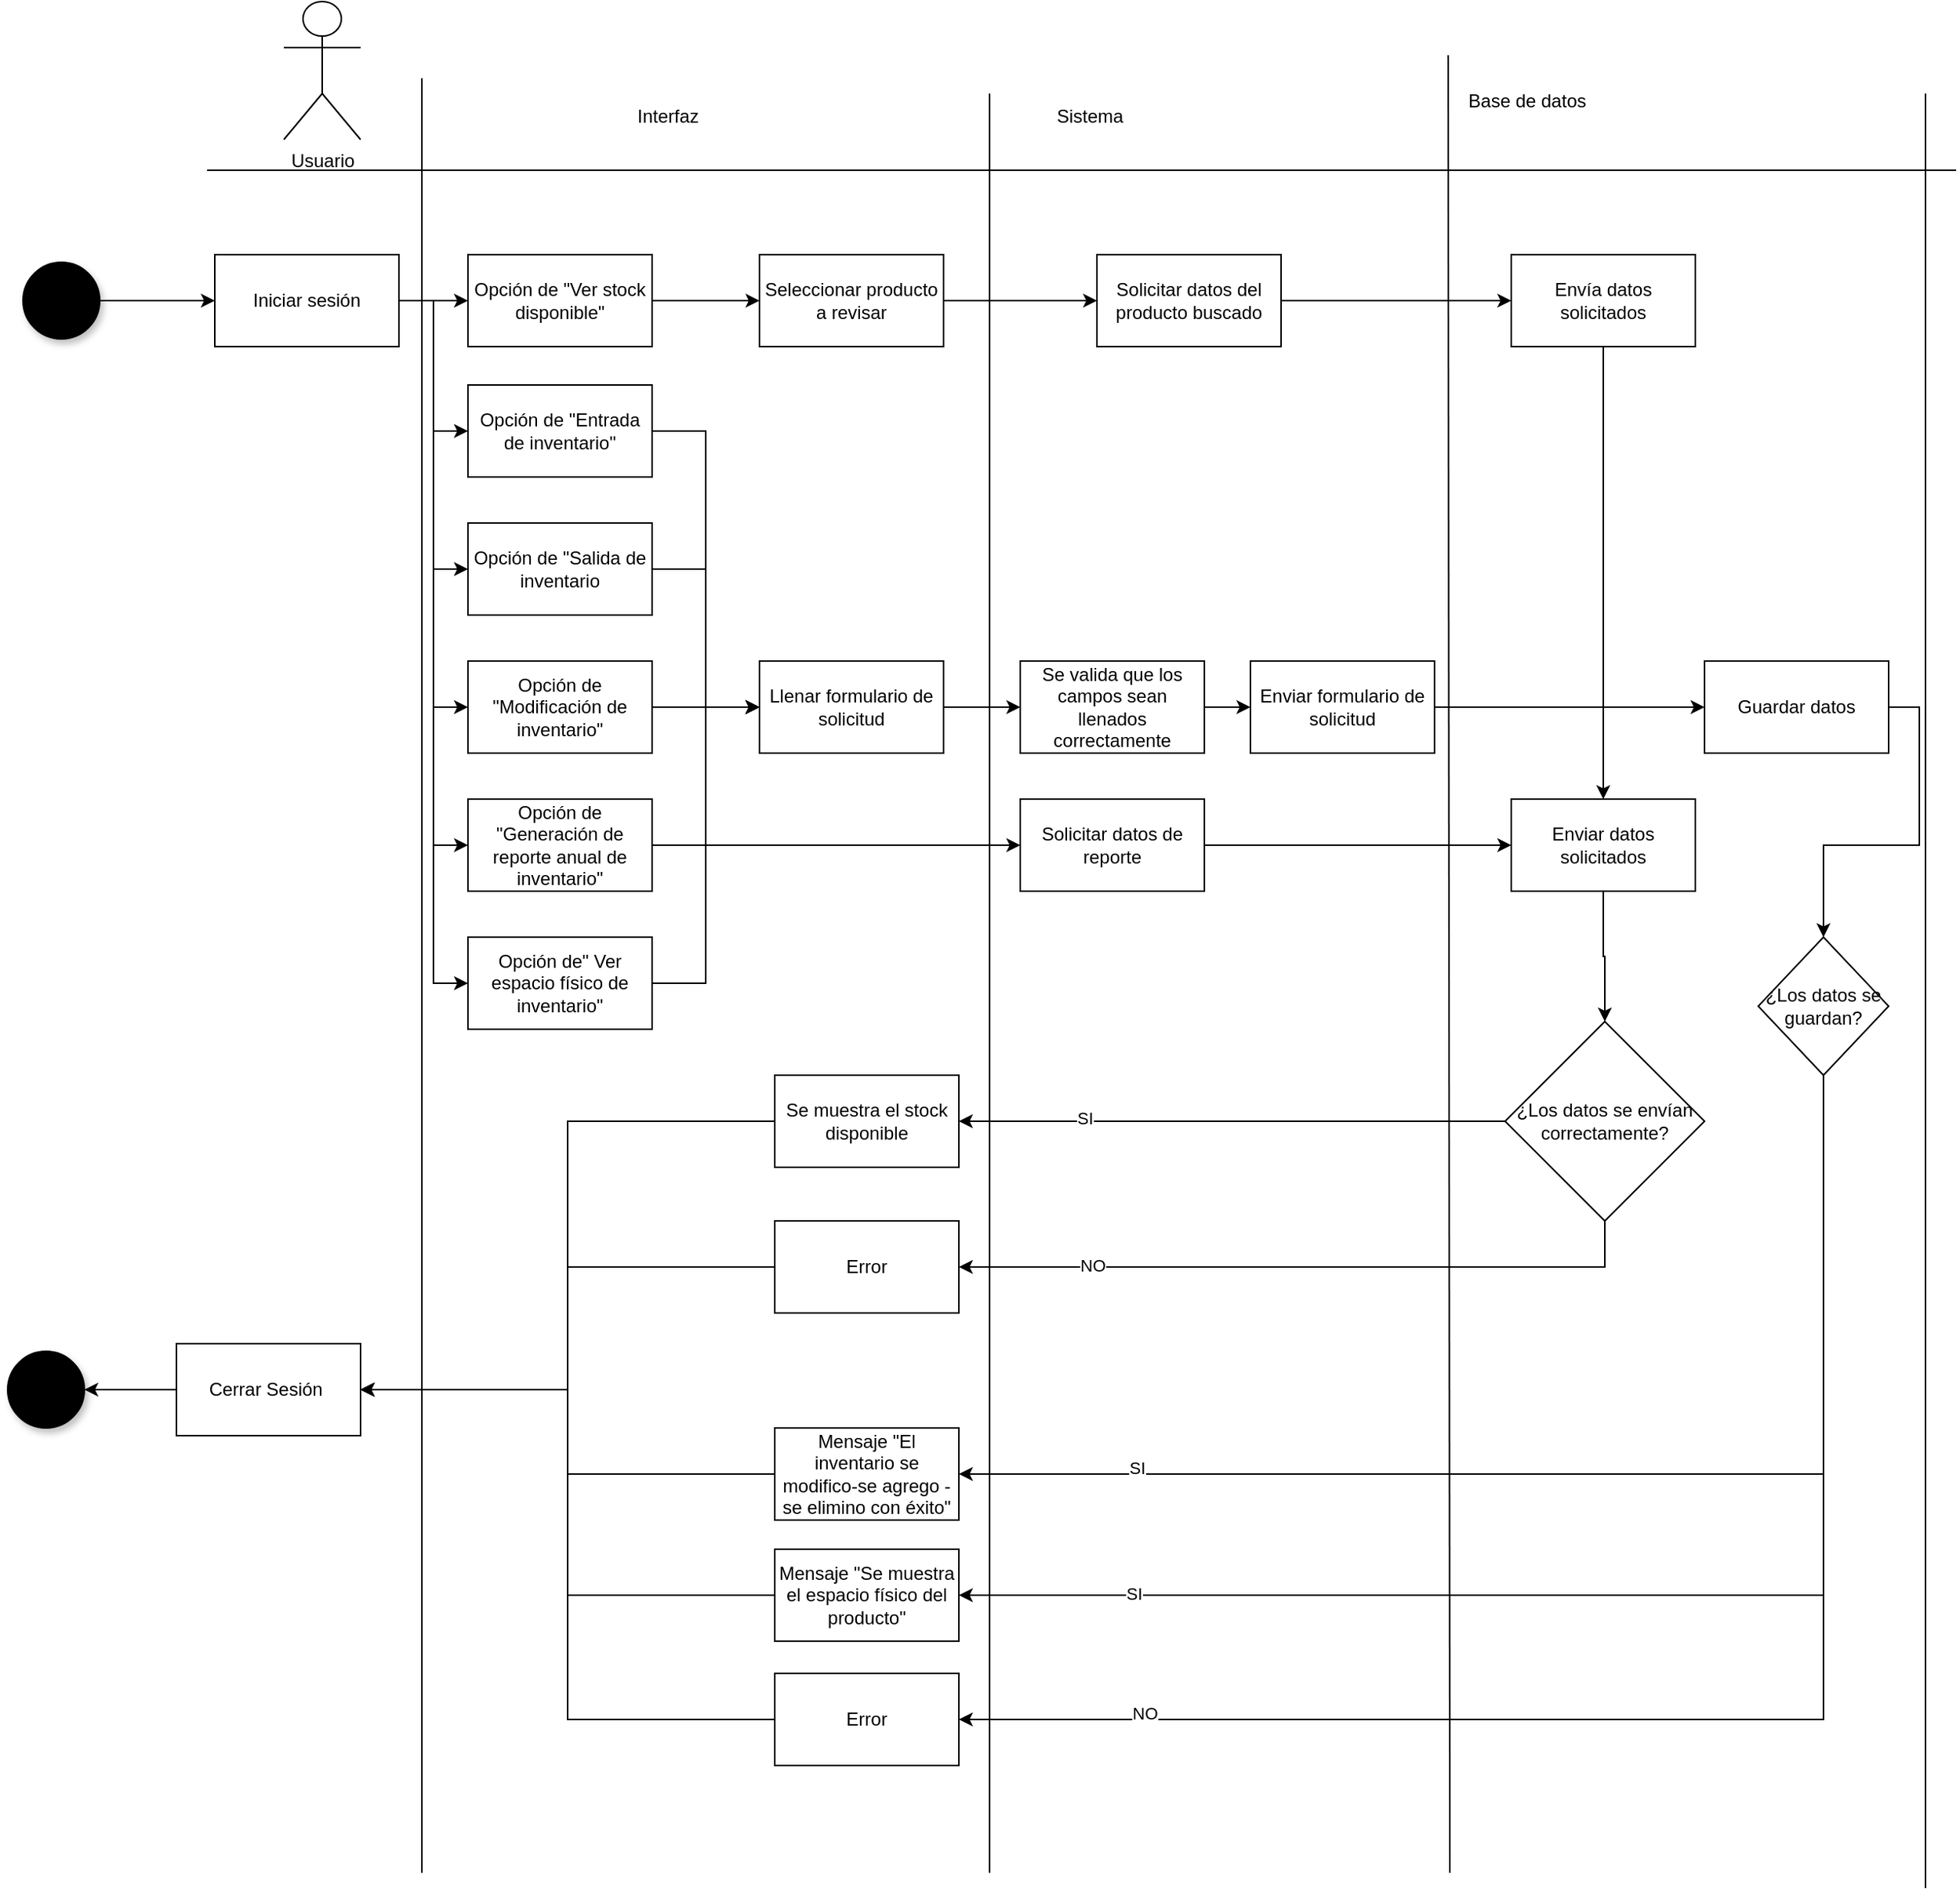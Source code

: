 <mxfile version="24.7.17">
  <diagram name="Página-1" id="9Mnr9bwkLFEtax_ciwYg">
    <mxGraphModel grid="1" page="1" gridSize="10" guides="1" tooltips="1" connect="1" arrows="1" fold="1" pageScale="1" pageWidth="827" pageHeight="1169" math="0" shadow="0">
      <root>
        <mxCell id="0" />
        <mxCell id="1" parent="0" />
        <mxCell id="sg6PDRcxMqlj18ELCd1W-1" value="" style="endArrow=none;html=1;rounded=0;" edge="1" parent="1">
          <mxGeometry width="50" height="50" relative="1" as="geometry">
            <mxPoint x="260" y="210" as="sourcePoint" />
            <mxPoint x="1400" y="210" as="targetPoint" />
          </mxGeometry>
        </mxCell>
        <mxCell id="sg6PDRcxMqlj18ELCd1W-2" value="" style="endArrow=none;html=1;rounded=0;" edge="1" parent="1">
          <mxGeometry width="50" height="50" relative="1" as="geometry">
            <mxPoint x="400" y="150" as="sourcePoint" />
            <mxPoint x="400" y="1320" as="targetPoint" />
          </mxGeometry>
        </mxCell>
        <mxCell id="sg6PDRcxMqlj18ELCd1W-3" value="" style="endArrow=none;html=1;rounded=0;" edge="1" parent="1">
          <mxGeometry width="50" height="50" relative="1" as="geometry">
            <mxPoint x="770" y="160" as="sourcePoint" />
            <mxPoint x="770" y="1320" as="targetPoint" />
          </mxGeometry>
        </mxCell>
        <mxCell id="sg6PDRcxMqlj18ELCd1W-4" value="" style="endArrow=none;html=1;rounded=0;" edge="1" parent="1">
          <mxGeometry width="50" height="50" relative="1" as="geometry">
            <mxPoint x="1068.89" y="135" as="sourcePoint" />
            <mxPoint x="1070" y="1320" as="targetPoint" />
          </mxGeometry>
        </mxCell>
        <mxCell id="sg6PDRcxMqlj18ELCd1W-5" value="" style="endArrow=none;html=1;rounded=0;" edge="1" parent="1">
          <mxGeometry width="50" height="50" relative="1" as="geometry">
            <mxPoint x="1380" y="160" as="sourcePoint" />
            <mxPoint x="1380" y="1330" as="targetPoint" />
          </mxGeometry>
        </mxCell>
        <mxCell id="sg6PDRcxMqlj18ELCd1W-6" value="Usuario" style="shape=umlActor;verticalLabelPosition=bottom;verticalAlign=top;html=1;outlineConnect=0;" vertex="1" parent="1">
          <mxGeometry x="310" y="100" width="50" height="90" as="geometry" />
        </mxCell>
        <mxCell id="sg6PDRcxMqlj18ELCd1W-7" value="Interfaz" style="text;html=1;align=center;verticalAlign=middle;resizable=0;points=[];autosize=1;strokeColor=none;fillColor=none;" vertex="1" parent="1">
          <mxGeometry x="530" y="160" width="60" height="30" as="geometry" />
        </mxCell>
        <mxCell id="sg6PDRcxMqlj18ELCd1W-8" value="Sistema" style="text;html=1;align=center;verticalAlign=middle;resizable=0;points=[];autosize=1;strokeColor=none;fillColor=none;" vertex="1" parent="1">
          <mxGeometry x="800" y="160" width="70" height="30" as="geometry" />
        </mxCell>
        <mxCell id="sg6PDRcxMqlj18ELCd1W-9" value="Base de datos" style="text;html=1;align=center;verticalAlign=middle;resizable=0;points=[];autosize=1;strokeColor=none;fillColor=none;" vertex="1" parent="1">
          <mxGeometry x="1070" y="150" width="100" height="30" as="geometry" />
        </mxCell>
        <mxCell id="sg6PDRcxMqlj18ELCd1W-10" value="" style="points=[[0.145,0.145,0],[0.5,0,0],[0.855,0.145,0],[1,0.5,0],[0.855,0.855,0],[0.5,1,0],[0.145,0.855,0],[0,0.5,0]];shape=mxgraph.bpmn.event;html=1;verticalLabelPosition=bottom;labelBackgroundColor=#ffffff;verticalAlign=top;align=center;perimeter=ellipsePerimeter;outlineConnect=0;aspect=fixed;outline=standard;symbol=general;shadow=1;strokeColor=default;fontFamily=Helvetica;fontSize=12;fontColor=default;fillColor=#000000;" vertex="1" parent="1">
          <mxGeometry x="130" y="980" width="50" height="50" as="geometry" />
        </mxCell>
        <mxCell id="sg6PDRcxMqlj18ELCd1W-11" value="" style="edgeStyle=orthogonalEdgeStyle;rounded=0;orthogonalLoop=1;jettySize=auto;html=1;" edge="1" parent="1" source="sg6PDRcxMqlj18ELCd1W-19" target="sg6PDRcxMqlj18ELCd1W-21">
          <mxGeometry relative="1" as="geometry" />
        </mxCell>
        <mxCell id="sg6PDRcxMqlj18ELCd1W-12" style="edgeStyle=orthogonalEdgeStyle;rounded=0;orthogonalLoop=1;jettySize=auto;html=1;exitX=1;exitY=0.5;exitDx=0;exitDy=0;entryX=0;entryY=0.5;entryDx=0;entryDy=0;" edge="1" parent="1" source="sg6PDRcxMqlj18ELCd1W-19" target="sg6PDRcxMqlj18ELCd1W-39">
          <mxGeometry relative="1" as="geometry" />
        </mxCell>
        <mxCell id="sg6PDRcxMqlj18ELCd1W-13" style="edgeStyle=orthogonalEdgeStyle;rounded=0;orthogonalLoop=1;jettySize=auto;html=1;exitX=1;exitY=0.5;exitDx=0;exitDy=0;entryX=0;entryY=0.5;entryDx=0;entryDy=0;" edge="1" parent="1" source="sg6PDRcxMqlj18ELCd1W-19" target="sg6PDRcxMqlj18ELCd1W-41">
          <mxGeometry relative="1" as="geometry" />
        </mxCell>
        <mxCell id="sg6PDRcxMqlj18ELCd1W-14" style="edgeStyle=orthogonalEdgeStyle;rounded=0;orthogonalLoop=1;jettySize=auto;html=1;exitX=1;exitY=0.5;exitDx=0;exitDy=0;entryX=0;entryY=0.5;entryDx=0;entryDy=0;" edge="1" parent="1" source="sg6PDRcxMqlj18ELCd1W-19" target="sg6PDRcxMqlj18ELCd1W-37">
          <mxGeometry relative="1" as="geometry" />
        </mxCell>
        <mxCell id="sg6PDRcxMqlj18ELCd1W-15" style="edgeStyle=orthogonalEdgeStyle;rounded=0;orthogonalLoop=1;jettySize=auto;html=1;exitX=1;exitY=0.5;exitDx=0;exitDy=0;entryX=0;entryY=0.5;entryDx=0;entryDy=0;" edge="1" parent="1" source="sg6PDRcxMqlj18ELCd1W-19" target="sg6PDRcxMqlj18ELCd1W-79">
          <mxGeometry relative="1" as="geometry" />
        </mxCell>
        <mxCell id="sg6PDRcxMqlj18ELCd1W-16" style="edgeStyle=orthogonalEdgeStyle;rounded=0;orthogonalLoop=1;jettySize=auto;html=1;exitX=1;exitY=0.5;exitDx=0;exitDy=0;entryX=0;entryY=0.5;entryDx=0;entryDy=0;" edge="1" parent="1" source="sg6PDRcxMqlj18ELCd1W-19" target="sg6PDRcxMqlj18ELCd1W-81">
          <mxGeometry relative="1" as="geometry" />
        </mxCell>
        <mxCell id="sg6PDRcxMqlj18ELCd1W-19" value="Iniciar sesión" style="rounded=0;whiteSpace=wrap;html=1;" vertex="1" parent="1">
          <mxGeometry x="265" y="265" width="120" height="60" as="geometry" />
        </mxCell>
        <mxCell id="sg6PDRcxMqlj18ELCd1W-110" style="edgeStyle=orthogonalEdgeStyle;rounded=0;orthogonalLoop=1;jettySize=auto;html=1;exitX=1;exitY=0.5;exitDx=0;exitDy=0;" edge="1" parent="1" source="sg6PDRcxMqlj18ELCd1W-21" target="sg6PDRcxMqlj18ELCd1W-87">
          <mxGeometry relative="1" as="geometry" />
        </mxCell>
        <mxCell id="sg6PDRcxMqlj18ELCd1W-21" value="Opción de &quot;Ver stock disponible&quot;" style="rounded=0;whiteSpace=wrap;html=1;" vertex="1" parent="1">
          <mxGeometry x="430" y="265" width="120" height="60" as="geometry" />
        </mxCell>
        <mxCell id="sg6PDRcxMqlj18ELCd1W-22" style="edgeStyle=orthogonalEdgeStyle;rounded=0;orthogonalLoop=1;jettySize=auto;html=1;exitX=1;exitY=0.5;exitDx=0;exitDy=0;exitPerimeter=0;entryX=0;entryY=0.5;entryDx=0;entryDy=0;" edge="1" parent="1" source="sg6PDRcxMqlj18ELCd1W-23" target="sg6PDRcxMqlj18ELCd1W-19">
          <mxGeometry relative="1" as="geometry" />
        </mxCell>
        <mxCell id="sg6PDRcxMqlj18ELCd1W-23" value="" style="points=[[0.145,0.145,0],[0.5,0,0],[0.855,0.145,0],[1,0.5,0],[0.855,0.855,0],[0.5,1,0],[0.145,0.855,0],[0,0.5,0]];shape=mxgraph.bpmn.event;html=1;verticalLabelPosition=bottom;labelBackgroundColor=#ffffff;verticalAlign=top;align=center;perimeter=ellipsePerimeter;outlineConnect=0;aspect=fixed;outline=standard;symbol=general;shadow=1;strokeColor=default;fontFamily=Helvetica;fontSize=12;fontColor=default;fillColor=#000000;" vertex="1" parent="1">
          <mxGeometry x="140" y="270" width="50" height="50" as="geometry" />
        </mxCell>
        <mxCell id="sg6PDRcxMqlj18ELCd1W-24" style="edgeStyle=orthogonalEdgeStyle;rounded=0;orthogonalLoop=1;jettySize=auto;html=1;exitX=1;exitY=0.5;exitDx=0;exitDy=0;entryX=0.5;entryY=0;entryDx=0;entryDy=0;" edge="1" parent="1" source="sg6PDRcxMqlj18ELCd1W-25" target="sg6PDRcxMqlj18ELCd1W-35">
          <mxGeometry relative="1" as="geometry" />
        </mxCell>
        <mxCell id="sg6PDRcxMqlj18ELCd1W-25" value="Guardar datos" style="rounded=0;whiteSpace=wrap;html=1;" vertex="1" parent="1">
          <mxGeometry x="1236" y="530" width="120" height="60" as="geometry" />
        </mxCell>
        <mxCell id="sg6PDRcxMqlj18ELCd1W-112" style="edgeStyle=orthogonalEdgeStyle;rounded=0;orthogonalLoop=1;jettySize=auto;html=1;exitX=1;exitY=0.5;exitDx=0;exitDy=0;" edge="1" parent="1" source="sg6PDRcxMqlj18ELCd1W-28" target="sg6PDRcxMqlj18ELCd1W-45">
          <mxGeometry relative="1" as="geometry" />
        </mxCell>
        <mxCell id="sg6PDRcxMqlj18ELCd1W-28" value="Se valida que los campos sean llenados correctamente" style="rounded=0;whiteSpace=wrap;html=1;" vertex="1" parent="1">
          <mxGeometry x="790" y="530" width="120" height="60" as="geometry" />
        </mxCell>
        <mxCell id="sg6PDRcxMqlj18ELCd1W-29" style="edgeStyle=orthogonalEdgeStyle;rounded=0;orthogonalLoop=1;jettySize=auto;html=1;exitX=0.5;exitY=1;exitDx=0;exitDy=0;entryX=0.5;entryY=0;entryDx=0;entryDy=0;" edge="1" parent="1" source="sg6PDRcxMqlj18ELCd1W-115" target="sg6PDRcxMqlj18ELCd1W-62">
          <mxGeometry relative="1" as="geometry" />
        </mxCell>
        <mxCell id="sg6PDRcxMqlj18ELCd1W-30" value="Envía datos solicitados" style="rounded=0;whiteSpace=wrap;html=1;" vertex="1" parent="1">
          <mxGeometry x="1110" y="265" width="120" height="60" as="geometry" />
        </mxCell>
        <mxCell id="sg6PDRcxMqlj18ELCd1W-120" style="edgeStyle=orthogonalEdgeStyle;rounded=0;orthogonalLoop=1;jettySize=auto;html=1;exitX=0.5;exitY=1;exitDx=0;exitDy=0;entryX=1;entryY=0.5;entryDx=0;entryDy=0;" edge="1" parent="1" source="sg6PDRcxMqlj18ELCd1W-35" target="sg6PDRcxMqlj18ELCd1W-68">
          <mxGeometry relative="1" as="geometry" />
        </mxCell>
        <mxCell id="sg6PDRcxMqlj18ELCd1W-123" value="SI" style="edgeLabel;html=1;align=center;verticalAlign=middle;resizable=0;points=[];" connectable="0" vertex="1" parent="sg6PDRcxMqlj18ELCd1W-120">
          <mxGeometry x="0.719" y="-4" relative="1" as="geometry">
            <mxPoint as="offset" />
          </mxGeometry>
        </mxCell>
        <mxCell id="sg6PDRcxMqlj18ELCd1W-121" style="edgeStyle=orthogonalEdgeStyle;rounded=0;orthogonalLoop=1;jettySize=auto;html=1;exitX=0.5;exitY=1;exitDx=0;exitDy=0;entryX=1;entryY=0.5;entryDx=0;entryDy=0;" edge="1" parent="1" source="sg6PDRcxMqlj18ELCd1W-35" target="sg6PDRcxMqlj18ELCd1W-66">
          <mxGeometry relative="1" as="geometry" />
        </mxCell>
        <mxCell id="sg6PDRcxMqlj18ELCd1W-124" value="SI" style="edgeLabel;html=1;align=center;verticalAlign=middle;resizable=0;points=[];" connectable="0" vertex="1" parent="sg6PDRcxMqlj18ELCd1W-121">
          <mxGeometry x="0.749" y="-1" relative="1" as="geometry">
            <mxPoint as="offset" />
          </mxGeometry>
        </mxCell>
        <mxCell id="sg6PDRcxMqlj18ELCd1W-122" style="edgeStyle=orthogonalEdgeStyle;rounded=0;orthogonalLoop=1;jettySize=auto;html=1;exitX=0.5;exitY=1;exitDx=0;exitDy=0;entryX=1;entryY=0.5;entryDx=0;entryDy=0;" edge="1" parent="1" source="sg6PDRcxMqlj18ELCd1W-35" target="sg6PDRcxMqlj18ELCd1W-88">
          <mxGeometry relative="1" as="geometry" />
        </mxCell>
        <mxCell id="sg6PDRcxMqlj18ELCd1W-125" value="NO" style="edgeLabel;html=1;align=center;verticalAlign=middle;resizable=0;points=[];" connectable="0" vertex="1" parent="sg6PDRcxMqlj18ELCd1W-122">
          <mxGeometry x="0.755" y="-4" relative="1" as="geometry">
            <mxPoint as="offset" />
          </mxGeometry>
        </mxCell>
        <mxCell id="sg6PDRcxMqlj18ELCd1W-35" value="¿Los datos se guardan?" style="rhombus;whiteSpace=wrap;html=1;" vertex="1" parent="1">
          <mxGeometry x="1271" y="710" width="85" height="90" as="geometry" />
        </mxCell>
        <mxCell id="sg6PDRcxMqlj18ELCd1W-104" style="edgeStyle=orthogonalEdgeStyle;rounded=0;orthogonalLoop=1;jettySize=auto;html=1;exitX=1;exitY=0.5;exitDx=0;exitDy=0;entryX=0;entryY=0.5;entryDx=0;entryDy=0;" edge="1" parent="1" source="sg6PDRcxMqlj18ELCd1W-37" target="sg6PDRcxMqlj18ELCd1W-43">
          <mxGeometry relative="1" as="geometry" />
        </mxCell>
        <mxCell id="sg6PDRcxMqlj18ELCd1W-37" value="Opción de &quot;Modificación de inventario&quot;" style="rounded=0;whiteSpace=wrap;html=1;" vertex="1" parent="1">
          <mxGeometry x="430" y="530" width="120" height="60" as="geometry" />
        </mxCell>
        <mxCell id="sg6PDRcxMqlj18ELCd1W-102" style="edgeStyle=orthogonalEdgeStyle;rounded=0;orthogonalLoop=1;jettySize=auto;html=1;exitX=1;exitY=0.5;exitDx=0;exitDy=0;entryX=0;entryY=0.5;entryDx=0;entryDy=0;" edge="1" parent="1" source="sg6PDRcxMqlj18ELCd1W-39" target="sg6PDRcxMqlj18ELCd1W-43">
          <mxGeometry relative="1" as="geometry" />
        </mxCell>
        <mxCell id="sg6PDRcxMqlj18ELCd1W-39" value="Opción de &quot;Entrada de inventario&quot;" style="rounded=0;whiteSpace=wrap;html=1;" vertex="1" parent="1">
          <mxGeometry x="430" y="350" width="120" height="60" as="geometry" />
        </mxCell>
        <mxCell id="sg6PDRcxMqlj18ELCd1W-105" style="edgeStyle=orthogonalEdgeStyle;rounded=0;orthogonalLoop=1;jettySize=auto;html=1;exitX=1;exitY=0.5;exitDx=0;exitDy=0;entryX=0;entryY=0.5;entryDx=0;entryDy=0;" edge="1" parent="1" source="sg6PDRcxMqlj18ELCd1W-41" target="sg6PDRcxMqlj18ELCd1W-43">
          <mxGeometry relative="1" as="geometry" />
        </mxCell>
        <mxCell id="sg6PDRcxMqlj18ELCd1W-41" value="Opción de &quot;Salida de inventario" style="rounded=0;whiteSpace=wrap;html=1;" vertex="1" parent="1">
          <mxGeometry x="430" y="440" width="120" height="60" as="geometry" />
        </mxCell>
        <mxCell id="sg6PDRcxMqlj18ELCd1W-42" style="edgeStyle=orthogonalEdgeStyle;rounded=0;orthogonalLoop=1;jettySize=auto;html=1;exitX=1;exitY=0.5;exitDx=0;exitDy=0;entryX=0;entryY=0.5;entryDx=0;entryDy=0;" edge="1" parent="1" source="sg6PDRcxMqlj18ELCd1W-43" target="sg6PDRcxMqlj18ELCd1W-28">
          <mxGeometry relative="1" as="geometry" />
        </mxCell>
        <mxCell id="sg6PDRcxMqlj18ELCd1W-43" value="Llenar formulario de solicitud" style="rounded=0;whiteSpace=wrap;html=1;" vertex="1" parent="1">
          <mxGeometry x="620" y="530" width="120" height="60" as="geometry" />
        </mxCell>
        <mxCell id="sg6PDRcxMqlj18ELCd1W-44" style="edgeStyle=orthogonalEdgeStyle;rounded=0;orthogonalLoop=1;jettySize=auto;html=1;exitX=1;exitY=0.5;exitDx=0;exitDy=0;entryX=0;entryY=0.5;entryDx=0;entryDy=0;" edge="1" parent="1" source="sg6PDRcxMqlj18ELCd1W-45" target="sg6PDRcxMqlj18ELCd1W-25">
          <mxGeometry relative="1" as="geometry" />
        </mxCell>
        <mxCell id="sg6PDRcxMqlj18ELCd1W-45" value="Enviar formulario de solicitud" style="rounded=0;whiteSpace=wrap;html=1;" vertex="1" parent="1">
          <mxGeometry x="940" y="530" width="120" height="60" as="geometry" />
        </mxCell>
        <mxCell id="sg6PDRcxMqlj18ELCd1W-46" style="edgeStyle=orthogonalEdgeStyle;rounded=0;orthogonalLoop=1;jettySize=auto;html=1;exitX=1;exitY=0.5;exitDx=0;exitDy=0;entryX=0;entryY=0.5;entryDx=0;entryDy=0;" edge="1" parent="1" source="sg6PDRcxMqlj18ELCd1W-47" target="sg6PDRcxMqlj18ELCd1W-30">
          <mxGeometry relative="1" as="geometry" />
        </mxCell>
        <mxCell id="sg6PDRcxMqlj18ELCd1W-47" value="Solicitar datos del producto buscado" style="rounded=0;whiteSpace=wrap;html=1;" vertex="1" parent="1">
          <mxGeometry x="840" y="265" width="120" height="60" as="geometry" />
        </mxCell>
        <mxCell id="sg6PDRcxMqlj18ELCd1W-52" style="edgeStyle=orthogonalEdgeStyle;rounded=0;orthogonalLoop=1;jettySize=auto;html=1;exitX=0;exitY=0.5;exitDx=0;exitDy=0;entryX=1;entryY=0.5;entryDx=0;entryDy=0;" edge="1" parent="1" source="sg6PDRcxMqlj18ELCd1W-62" target="sg6PDRcxMqlj18ELCd1W-77">
          <mxGeometry relative="1" as="geometry" />
        </mxCell>
        <mxCell id="sg6PDRcxMqlj18ELCd1W-127" value="SI" style="edgeLabel;html=1;align=center;verticalAlign=middle;resizable=0;points=[];" connectable="0" vertex="1" parent="sg6PDRcxMqlj18ELCd1W-52">
          <mxGeometry x="0.543" y="-2" relative="1" as="geometry">
            <mxPoint as="offset" />
          </mxGeometry>
        </mxCell>
        <mxCell id="sg6PDRcxMqlj18ELCd1W-128" style="edgeStyle=orthogonalEdgeStyle;rounded=0;orthogonalLoop=1;jettySize=auto;html=1;exitX=0.5;exitY=1;exitDx=0;exitDy=0;entryX=1;entryY=0.5;entryDx=0;entryDy=0;" edge="1" parent="1" source="sg6PDRcxMqlj18ELCd1W-62" target="sg6PDRcxMqlj18ELCd1W-91">
          <mxGeometry relative="1" as="geometry" />
        </mxCell>
        <mxCell id="sg6PDRcxMqlj18ELCd1W-129" value="NO" style="edgeLabel;html=1;align=center;verticalAlign=middle;resizable=0;points=[];" connectable="0" vertex="1" parent="sg6PDRcxMqlj18ELCd1W-128">
          <mxGeometry x="0.614" y="-1" relative="1" as="geometry">
            <mxPoint as="offset" />
          </mxGeometry>
        </mxCell>
        <mxCell id="sg6PDRcxMqlj18ELCd1W-62" value="¿Los datos se envían correctamente?" style="rhombus;whiteSpace=wrap;html=1;" vertex="1" parent="1">
          <mxGeometry x="1106" y="765" width="130" height="130" as="geometry" />
        </mxCell>
        <mxCell id="sg6PDRcxMqlj18ELCd1W-134" style="edgeStyle=orthogonalEdgeStyle;rounded=0;orthogonalLoop=1;jettySize=auto;html=1;exitX=0;exitY=0.5;exitDx=0;exitDy=0;entryX=1;entryY=0.5;entryDx=0;entryDy=0;" edge="1" parent="1" source="sg6PDRcxMqlj18ELCd1W-66" target="sg6PDRcxMqlj18ELCd1W-71">
          <mxGeometry relative="1" as="geometry" />
        </mxCell>
        <mxCell id="sg6PDRcxMqlj18ELCd1W-66" value="Mensaje &quot;Se muestra el espacio físico del producto&quot;" style="rounded=0;whiteSpace=wrap;html=1;" vertex="1" parent="1">
          <mxGeometry x="630" y="1109" width="120" height="60" as="geometry" />
        </mxCell>
        <mxCell id="sg6PDRcxMqlj18ELCd1W-133" style="edgeStyle=orthogonalEdgeStyle;rounded=0;orthogonalLoop=1;jettySize=auto;html=1;exitX=0;exitY=0.5;exitDx=0;exitDy=0;entryX=1;entryY=0.5;entryDx=0;entryDy=0;" edge="1" parent="1" source="sg6PDRcxMqlj18ELCd1W-68" target="sg6PDRcxMqlj18ELCd1W-71">
          <mxGeometry relative="1" as="geometry" />
        </mxCell>
        <mxCell id="sg6PDRcxMqlj18ELCd1W-68" value="Mensaje &quot;El inventario se modifico-se agrego -se elimino con éxito&quot;" style="rounded=0;whiteSpace=wrap;html=1;" vertex="1" parent="1">
          <mxGeometry x="630" y="1030" width="120" height="60" as="geometry" />
        </mxCell>
        <mxCell id="sg6PDRcxMqlj18ELCd1W-71" value="Cerrar Sesión&amp;nbsp;" style="rounded=0;whiteSpace=wrap;html=1;" vertex="1" parent="1">
          <mxGeometry x="240" y="975" width="120" height="60" as="geometry" />
        </mxCell>
        <mxCell id="sg6PDRcxMqlj18ELCd1W-72" style="edgeStyle=orthogonalEdgeStyle;rounded=0;orthogonalLoop=1;jettySize=auto;html=1;exitX=0;exitY=0.5;exitDx=0;exitDy=0;entryX=1;entryY=0.5;entryDx=0;entryDy=0;entryPerimeter=0;" edge="1" parent="1" source="sg6PDRcxMqlj18ELCd1W-71" target="sg6PDRcxMqlj18ELCd1W-10">
          <mxGeometry relative="1" as="geometry" />
        </mxCell>
        <mxCell id="sg6PDRcxMqlj18ELCd1W-75" style="edgeStyle=orthogonalEdgeStyle;rounded=0;orthogonalLoop=1;jettySize=auto;html=1;exitX=0.5;exitY=1;exitDx=0;exitDy=0;" edge="1" parent="1" source="sg6PDRcxMqlj18ELCd1W-35" target="sg6PDRcxMqlj18ELCd1W-35">
          <mxGeometry relative="1" as="geometry" />
        </mxCell>
        <mxCell id="sg6PDRcxMqlj18ELCd1W-130" style="edgeStyle=orthogonalEdgeStyle;rounded=0;orthogonalLoop=1;jettySize=auto;html=1;exitX=0;exitY=0.5;exitDx=0;exitDy=0;entryX=1;entryY=0.5;entryDx=0;entryDy=0;" edge="1" parent="1" source="sg6PDRcxMqlj18ELCd1W-77" target="sg6PDRcxMqlj18ELCd1W-71">
          <mxGeometry relative="1" as="geometry" />
        </mxCell>
        <mxCell id="sg6PDRcxMqlj18ELCd1W-77" value="Se muestra el stock disponible" style="rounded=0;whiteSpace=wrap;html=1;" vertex="1" parent="1">
          <mxGeometry x="630" y="800" width="120" height="60" as="geometry" />
        </mxCell>
        <mxCell id="sg6PDRcxMqlj18ELCd1W-114" style="edgeStyle=orthogonalEdgeStyle;rounded=0;orthogonalLoop=1;jettySize=auto;html=1;exitX=1;exitY=0.5;exitDx=0;exitDy=0;" edge="1" parent="1" source="sg6PDRcxMqlj18ELCd1W-79" target="sg6PDRcxMqlj18ELCd1W-113">
          <mxGeometry relative="1" as="geometry" />
        </mxCell>
        <mxCell id="sg6PDRcxMqlj18ELCd1W-79" value="Opción de &quot;Generación de reporte anual de inventario&quot;" style="rounded=0;whiteSpace=wrap;html=1;" vertex="1" parent="1">
          <mxGeometry x="430" y="620" width="120" height="60" as="geometry" />
        </mxCell>
        <mxCell id="sg6PDRcxMqlj18ELCd1W-109" style="edgeStyle=orthogonalEdgeStyle;rounded=0;orthogonalLoop=1;jettySize=auto;html=1;exitX=1;exitY=0.5;exitDx=0;exitDy=0;entryX=0;entryY=0.5;entryDx=0;entryDy=0;" edge="1" parent="1" source="sg6PDRcxMqlj18ELCd1W-81" target="sg6PDRcxMqlj18ELCd1W-43">
          <mxGeometry relative="1" as="geometry" />
        </mxCell>
        <mxCell id="sg6PDRcxMqlj18ELCd1W-81" value="Opción de&quot; Ver espacio físico de inventario&quot;" style="rounded=0;whiteSpace=wrap;html=1;" vertex="1" parent="1">
          <mxGeometry x="430" y="710" width="120" height="60" as="geometry" />
        </mxCell>
        <mxCell id="sg6PDRcxMqlj18ELCd1W-111" style="edgeStyle=orthogonalEdgeStyle;rounded=0;orthogonalLoop=1;jettySize=auto;html=1;exitX=1;exitY=0.5;exitDx=0;exitDy=0;entryX=0;entryY=0.5;entryDx=0;entryDy=0;" edge="1" parent="1" source="sg6PDRcxMqlj18ELCd1W-87" target="sg6PDRcxMqlj18ELCd1W-47">
          <mxGeometry relative="1" as="geometry" />
        </mxCell>
        <mxCell id="sg6PDRcxMqlj18ELCd1W-87" value="Seleccionar producto a revisar" style="rounded=0;whiteSpace=wrap;html=1;" vertex="1" parent="1">
          <mxGeometry x="620" y="265" width="120" height="60" as="geometry" />
        </mxCell>
        <mxCell id="sg6PDRcxMqlj18ELCd1W-135" style="edgeStyle=orthogonalEdgeStyle;rounded=0;orthogonalLoop=1;jettySize=auto;html=1;exitX=0;exitY=0.5;exitDx=0;exitDy=0;entryX=1;entryY=0.5;entryDx=0;entryDy=0;" edge="1" parent="1" source="sg6PDRcxMqlj18ELCd1W-88" target="sg6PDRcxMqlj18ELCd1W-71">
          <mxGeometry relative="1" as="geometry" />
        </mxCell>
        <mxCell id="sg6PDRcxMqlj18ELCd1W-88" value="Error" style="rounded=0;whiteSpace=wrap;html=1;" vertex="1" parent="1">
          <mxGeometry x="630" y="1190" width="120" height="60" as="geometry" />
        </mxCell>
        <mxCell id="sg6PDRcxMqlj18ELCd1W-132" style="edgeStyle=orthogonalEdgeStyle;rounded=0;orthogonalLoop=1;jettySize=auto;html=1;exitX=0;exitY=0.5;exitDx=0;exitDy=0;entryX=1;entryY=0.5;entryDx=0;entryDy=0;" edge="1" parent="1" source="sg6PDRcxMqlj18ELCd1W-91" target="sg6PDRcxMqlj18ELCd1W-71">
          <mxGeometry relative="1" as="geometry" />
        </mxCell>
        <mxCell id="sg6PDRcxMqlj18ELCd1W-91" value="Error" style="rounded=0;whiteSpace=wrap;html=1;" vertex="1" parent="1">
          <mxGeometry x="630" y="895" width="120" height="60" as="geometry" />
        </mxCell>
        <mxCell id="sg6PDRcxMqlj18ELCd1W-117" style="edgeStyle=orthogonalEdgeStyle;rounded=0;orthogonalLoop=1;jettySize=auto;html=1;exitX=1;exitY=0.5;exitDx=0;exitDy=0;" edge="1" parent="1" source="sg6PDRcxMqlj18ELCd1W-113" target="sg6PDRcxMqlj18ELCd1W-115">
          <mxGeometry relative="1" as="geometry" />
        </mxCell>
        <mxCell id="sg6PDRcxMqlj18ELCd1W-113" value="Solicitar datos de reporte" style="rounded=0;whiteSpace=wrap;html=1;" vertex="1" parent="1">
          <mxGeometry x="790" y="620" width="120" height="60" as="geometry" />
        </mxCell>
        <mxCell id="sg6PDRcxMqlj18ELCd1W-116" value="" style="edgeStyle=orthogonalEdgeStyle;rounded=0;orthogonalLoop=1;jettySize=auto;html=1;exitX=0.5;exitY=1;exitDx=0;exitDy=0;entryX=0.5;entryY=0;entryDx=0;entryDy=0;" edge="1" parent="1" source="sg6PDRcxMqlj18ELCd1W-30" target="sg6PDRcxMqlj18ELCd1W-115">
          <mxGeometry relative="1" as="geometry">
            <mxPoint x="1170" y="325" as="sourcePoint" />
            <mxPoint x="1171" y="730" as="targetPoint" />
          </mxGeometry>
        </mxCell>
        <mxCell id="sg6PDRcxMqlj18ELCd1W-115" value="Enviar datos solicitados" style="rounded=0;whiteSpace=wrap;html=1;" vertex="1" parent="1">
          <mxGeometry x="1110" y="620" width="120" height="60" as="geometry" />
        </mxCell>
      </root>
    </mxGraphModel>
  </diagram>
</mxfile>
